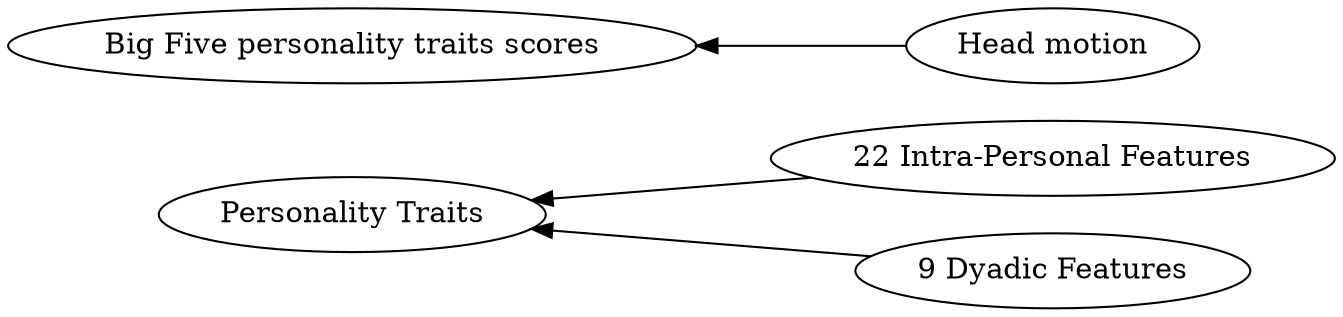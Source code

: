 digraph Test {
	rankdir=RL
	size="15,15"
	overlap=false
	splines=true
	{rank=same; "22 Intra-Personal Features" "Head motion" "9 Dyadic Features";}
	{rank=same; "Personality Traits" "Big Five personality traits scores";}
	"Head motion" [href="https://scholar.google.com/scholar?hl=en&q=An%20Interactive%20Table%20for%20Supporting%20Participation%20Balance%20in%20Face-to-Face%20Collaborative%20Learning"]
	"Head motion" -> "Big Five personality traits scores"
	"22 Intra-Personal Features" [href="https://scholar.google.com/scholar?hl=en&q=An%20Interactive%20Table%20for%20Supporting%20Participation%20Balance%20in%20Face-to-Face%20Collaborative%20Learning"]
	"22 Intra-Personal Features" -> "Personality Traits"
	"9 Dyadic Features" [href="https://scholar.google.com/scholar?hl=en&q=An%20Interactive%20Table%20for%20Supporting%20Participation%20Balance%20in%20Face-to-Face%20Collaborative%20Learning"]
	"9 Dyadic Features" -> "Personality Traits"
}
